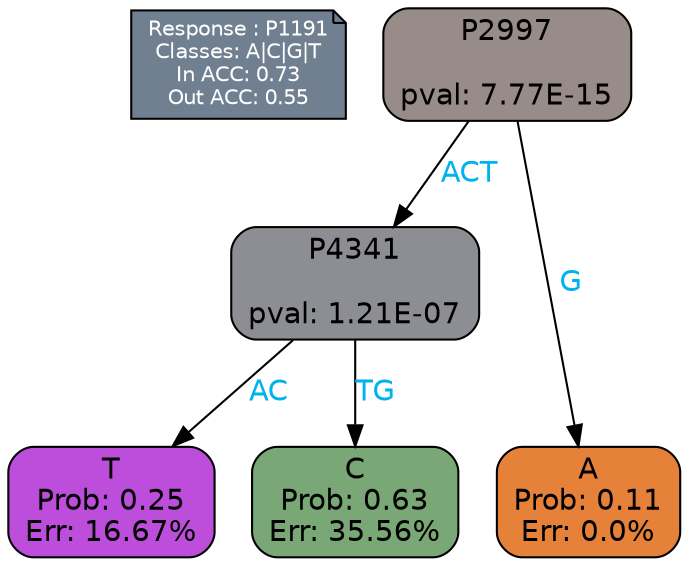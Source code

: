 digraph Tree {
node [shape=box, style="filled, rounded", color="black", fontname=helvetica] ;
graph [ranksep=equally, splines=polylines, bgcolor=transparent, dpi=600] ;
edge [fontname=helvetica] ;
LEGEND [label="Response : P1191
Classes: A|C|G|T
In ACC: 0.73
Out ACC: 0.55
",shape=note,align=left,style=filled,fillcolor="slategray",fontcolor="white",fontsize=10];1 [label="P2997

pval: 7.77E-15", fillcolor="#978c88"] ;
2 [label="P4341

pval: 1.21E-07", fillcolor="#8d8e93"] ;
3 [label="T
Prob: 0.25
Err: 16.67%", fillcolor="#bd4ddb"] ;
4 [label="C
Prob: 0.63
Err: 35.56%", fillcolor="#7aa776"] ;
5 [label="A
Prob: 0.11
Err: 0.0%", fillcolor="#e58139"] ;
1 -> 2 [label="ACT",fontcolor=deepskyblue2] ;
1 -> 5 [label="G",fontcolor=deepskyblue2] ;
2 -> 3 [label="AC",fontcolor=deepskyblue2] ;
2 -> 4 [label="TG",fontcolor=deepskyblue2] ;
{rank = same; 3;4;5;}{rank = same; LEGEND;1;}}